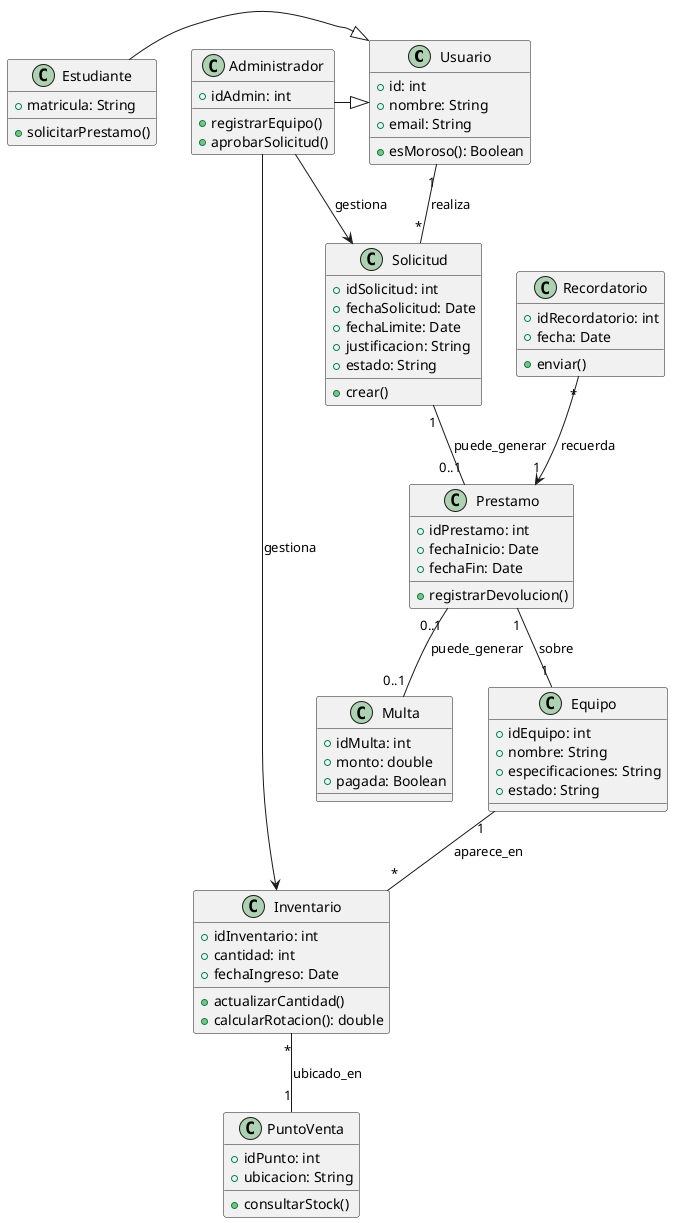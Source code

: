 @startuml clasesPrestamo

class Usuario {
  +id: int
  +nombre: String
  +email: String
  +esMoroso(): Boolean
}

class Estudiante {
  +matricula: String
  +solicitarPrestamo()
}
Estudiante -|> Usuario

class Administrador {
  +idAdmin: int
  +registrarEquipo()
  +aprobarSolicitud()
}
Administrador -|> Usuario

class Equipo {
  +idEquipo: int
  +nombre: String
  +especificaciones: String
  +estado: String
}

class PuntoVenta {
  +idPunto: int
  +ubicacion: String
  +consultarStock()
}

class Inventario {
  +idInventario: int
  +cantidad: int
  +fechaIngreso: Date
  +actualizarCantidad()
  +calcularRotacion(): double
}

class Solicitud {
  +idSolicitud: int
  +fechaSolicitud: Date
  +fechaLimite: Date
  +justificacion: String
  +estado: String
  +crear()
}

class Prestamo {
  +idPrestamo: int
  +fechaInicio: Date
  +fechaFin: Date
  +registrarDevolucion()
}

class Multa {
  +idMulta: int
  +monto: double
  +pagada: Boolean
}

class Recordatorio {
  +idRecordatorio: int
  +fecha: Date
  +enviar()
}

' Relaciones y multiplicidades
Usuario "1" -- "*" Solicitud : realiza
Solicitud "1" -- "0..1" Prestamo : puede_generar
Prestamo "1" -- "1" Equipo : sobre
Equipo "1" -- "*" Inventario : aparece_en
Inventario "*" -- "1" PuntoVenta : ubicado_en
Prestamo "0..1" -- "0..1" Multa : puede_generar
Recordatorio "*" --> "1" Prestamo : recuerda

Administrador --> Inventario : gestiona
Administrador --> Solicitud : gestiona

@enduml
